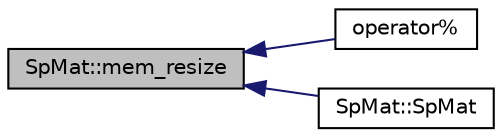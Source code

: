 digraph "SpMat::mem_resize"
{
  edge [fontname="Helvetica",fontsize="10",labelfontname="Helvetica",labelfontsize="10"];
  node [fontname="Helvetica",fontsize="10",shape=record];
  rankdir="LR";
  Node1 [label="SpMat::mem_resize",height=0.2,width=0.4,color="black", fillcolor="grey75", style="filled" fontcolor="black"];
  Node1 -> Node2 [dir="back",color="midnightblue",fontsize="10",style="solid",fontname="Helvetica"];
  Node2 [label="operator%",height=0.2,width=0.4,color="black", fillcolor="white", style="filled",URL="$group__operator__schur.html#ga6cd10bc471392dc954e1085c529a25f6",tooltip="element-wise multiplication of two sparse matrices"];
  Node1 -> Node3 [dir="back",color="midnightblue",fontsize="10",style="solid",fontname="Helvetica"];
  Node3 [label="SpMat::SpMat",height=0.2,width=0.4,color="black", fillcolor="white", style="filled",URL="$group___sp_mat.html#ga24d2a41ec11b71eadd753a03560e228a"];
}
